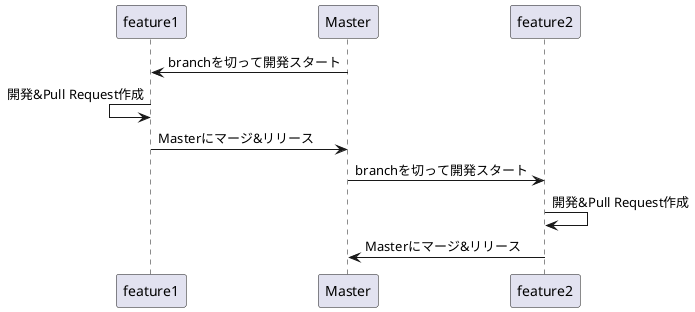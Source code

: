@startuml
feature1 <- Master: branchを切って開発スタート
feature1 <- feature1: 開発&Pull Request作成
feature1 -> Master: Masterにマージ&リリース
Master -> feature2: branchを切って開発スタート
feature2 -> feature2: 開発&Pull Request作成
Master <- feature2: Masterにマージ&リリース
@enduml
